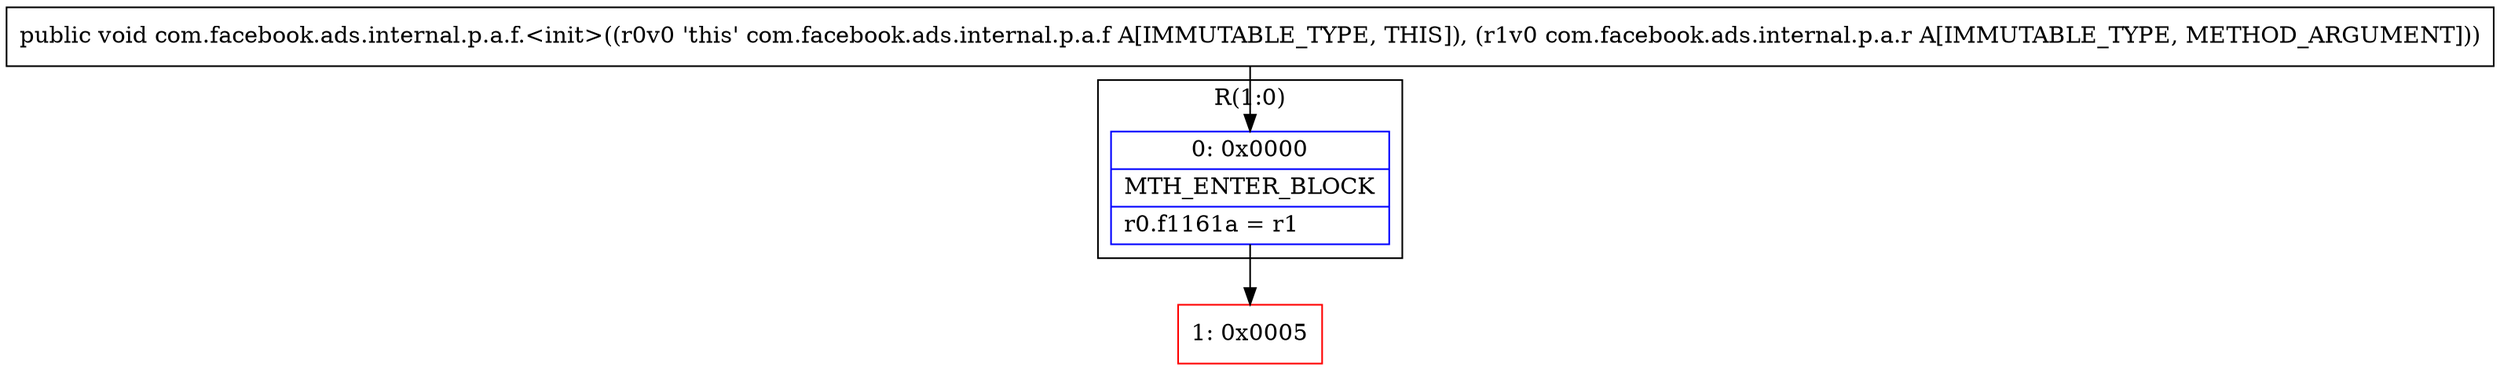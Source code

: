 digraph "CFG forcom.facebook.ads.internal.p.a.f.\<init\>(Lcom\/facebook\/ads\/internal\/p\/a\/r;)V" {
subgraph cluster_Region_202301761 {
label = "R(1:0)";
node [shape=record,color=blue];
Node_0 [shape=record,label="{0\:\ 0x0000|MTH_ENTER_BLOCK\l|r0.f1161a = r1\l}"];
}
Node_1 [shape=record,color=red,label="{1\:\ 0x0005}"];
MethodNode[shape=record,label="{public void com.facebook.ads.internal.p.a.f.\<init\>((r0v0 'this' com.facebook.ads.internal.p.a.f A[IMMUTABLE_TYPE, THIS]), (r1v0 com.facebook.ads.internal.p.a.r A[IMMUTABLE_TYPE, METHOD_ARGUMENT])) }"];
MethodNode -> Node_0;
Node_0 -> Node_1;
}

